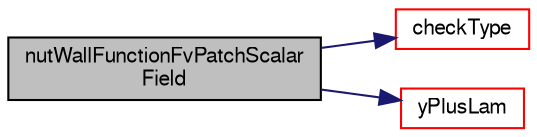 digraph "nutWallFunctionFvPatchScalarField"
{
  bgcolor="transparent";
  edge [fontname="FreeSans",fontsize="10",labelfontname="FreeSans",labelfontsize="10"];
  node [fontname="FreeSans",fontsize="10",shape=record];
  rankdir="LR";
  Node200 [label="nutWallFunctionFvPatchScalar\lField",height=0.2,width=0.4,color="black", fillcolor="grey75", style="filled", fontcolor="black"];
  Node200 -> Node201 [color="midnightblue",fontsize="10",style="solid",fontname="FreeSans"];
  Node201 [label="checkType",height=0.2,width=0.4,color="red",URL="$a31006.html#ad72f1118ee25d5a9fcb73f4c5d8ea9d0",tooltip="Check the type of the patch. "];
  Node200 -> Node245 [color="midnightblue",fontsize="10",style="solid",fontname="FreeSans"];
  Node245 [label="yPlusLam",height=0.2,width=0.4,color="red",URL="$a31006.html#a072d8e2a21c590817bcbc52017a42a4a",tooltip="Calculate the Y+ at the edge of the laminar sublayer. "];
}
